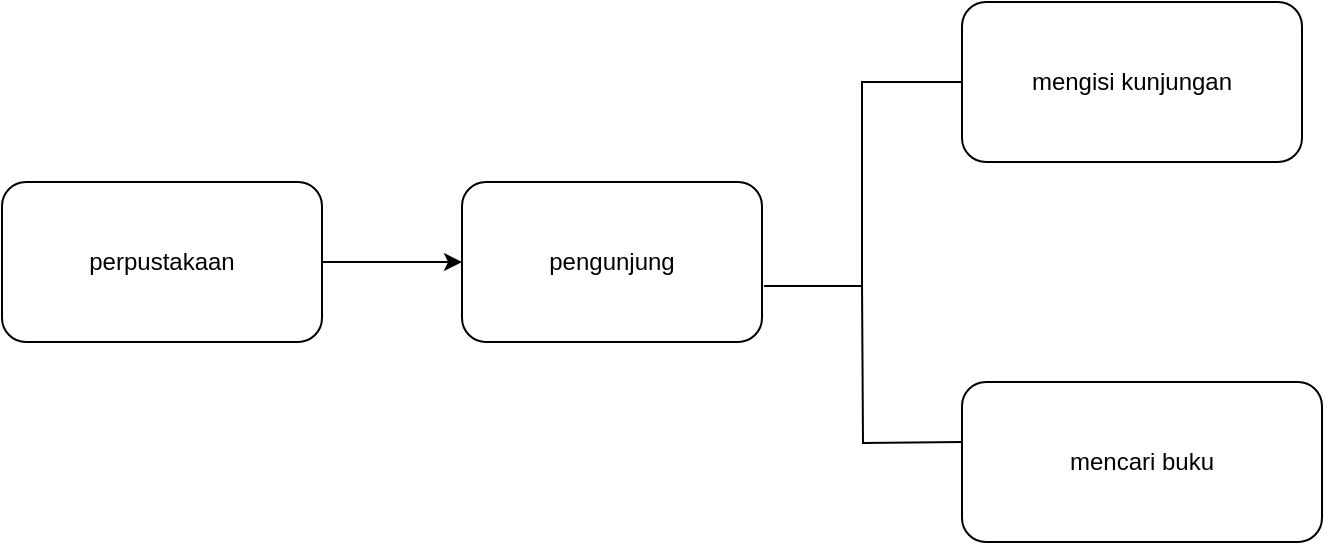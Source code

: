 <mxfile version="22.1.21" type="github">
  <diagram name="Halaman-1" id="wxEiF8Qc0RG2Pjctif9d">
    <mxGraphModel dx="880" dy="468" grid="1" gridSize="10" guides="1" tooltips="1" connect="1" arrows="1" fold="1" page="1" pageScale="1" pageWidth="827" pageHeight="1169" math="0" shadow="0">
      <root>
        <mxCell id="0" />
        <mxCell id="1" parent="0" />
        <mxCell id="kcQsGIV4CG6M5DBnTYUN-1" value="perpustakaan" style="rounded=1;whiteSpace=wrap;html=1;" vertex="1" parent="1">
          <mxGeometry x="30" y="230" width="160" height="80" as="geometry" />
        </mxCell>
        <mxCell id="kcQsGIV4CG6M5DBnTYUN-2" value="" style="endArrow=classic;html=1;rounded=0;" edge="1" parent="1" source="kcQsGIV4CG6M5DBnTYUN-1" target="kcQsGIV4CG6M5DBnTYUN-3">
          <mxGeometry width="50" height="50" relative="1" as="geometry">
            <mxPoint x="390" y="270" as="sourcePoint" />
            <mxPoint x="280" y="270" as="targetPoint" />
          </mxGeometry>
        </mxCell>
        <mxCell id="kcQsGIV4CG6M5DBnTYUN-3" value="pengunjung" style="rounded=1;whiteSpace=wrap;html=1;" vertex="1" parent="1">
          <mxGeometry x="260" y="230" width="150" height="80" as="geometry" />
        </mxCell>
        <mxCell id="kcQsGIV4CG6M5DBnTYUN-8" value="mengisi kunjungan" style="rounded=1;whiteSpace=wrap;html=1;" vertex="1" parent="1">
          <mxGeometry x="510" y="140" width="170" height="80" as="geometry" />
        </mxCell>
        <mxCell id="kcQsGIV4CG6M5DBnTYUN-9" value="" style="endArrow=none;html=1;rounded=0;exitX=1.007;exitY=0.65;exitDx=0;exitDy=0;exitPerimeter=0;edgeStyle=orthogonalEdgeStyle;entryX=0;entryY=0.5;entryDx=0;entryDy=0;" edge="1" parent="1" source="kcQsGIV4CG6M5DBnTYUN-3" target="kcQsGIV4CG6M5DBnTYUN-8">
          <mxGeometry width="50" height="50" relative="1" as="geometry">
            <mxPoint x="390" y="270" as="sourcePoint" />
            <mxPoint x="470" y="180" as="targetPoint" />
          </mxGeometry>
        </mxCell>
        <mxCell id="kcQsGIV4CG6M5DBnTYUN-11" value="mencari buku" style="rounded=1;whiteSpace=wrap;html=1;" vertex="1" parent="1">
          <mxGeometry x="510" y="330" width="180" height="80" as="geometry" />
        </mxCell>
        <mxCell id="kcQsGIV4CG6M5DBnTYUN-12" value="" style="endArrow=none;html=1;rounded=0;edgeStyle=orthogonalEdgeStyle;" edge="1" parent="1">
          <mxGeometry width="50" height="50" relative="1" as="geometry">
            <mxPoint x="510" y="360" as="sourcePoint" />
            <mxPoint x="460" y="280" as="targetPoint" />
          </mxGeometry>
        </mxCell>
      </root>
    </mxGraphModel>
  </diagram>
</mxfile>
